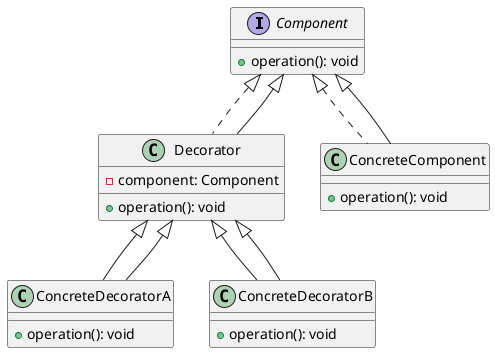 @startuml

interface Component {
    + operation(): void
}

class ConcreteComponent {
    + operation(): void
}

class Decorator {
    - component: Component
    + operation(): void
}

class ConcreteDecoratorA {
    + operation(): void
}

class ConcreteDecoratorB {
    + operation(): void
}

Component <|.. ConcreteComponent
Component <|.. Decorator
Decorator <|-- ConcreteDecoratorA
Decorator <|-- ConcreteDecoratorB

ConcreteComponent -up-|> Component
Decorator -up-|> Component
ConcreteDecoratorA -up-|> Decorator
ConcreteDecoratorB -up-|> Decorator

@enduml